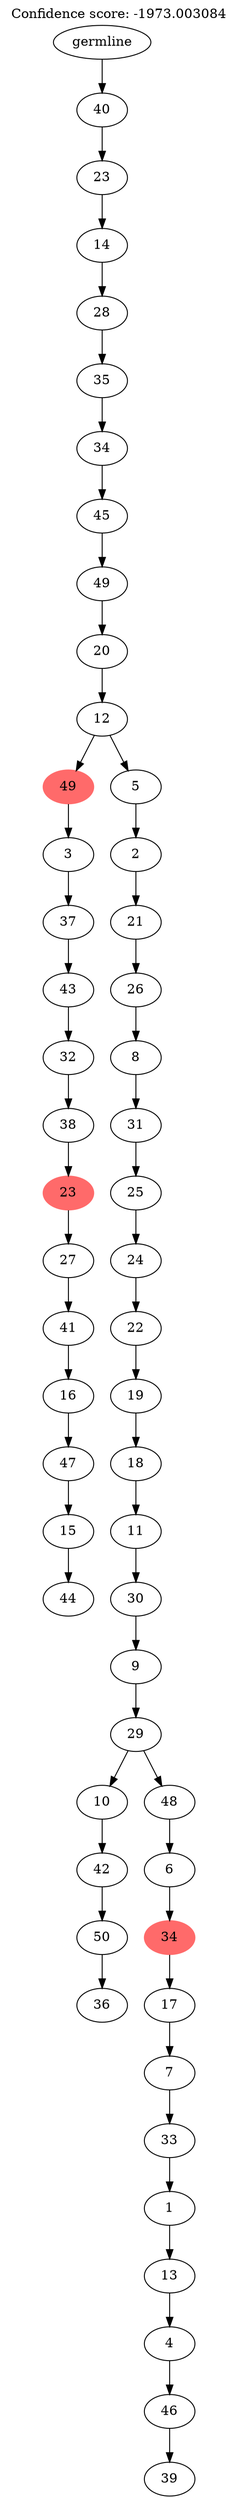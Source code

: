 digraph g {
	"52" -> "53";
	"53" [label="44"];
	"51" -> "52";
	"52" [label="15"];
	"50" -> "51";
	"51" [label="47"];
	"49" -> "50";
	"50" [label="16"];
	"48" -> "49";
	"49" [label="41"];
	"47" -> "48";
	"48" [label="27"];
	"46" -> "47";
	"47" [color=indianred1, style=filled, label="23"];
	"45" -> "46";
	"46" [label="38"];
	"44" -> "45";
	"45" [label="32"];
	"43" -> "44";
	"44" [label="43"];
	"42" -> "43";
	"43" [label="37"];
	"41" -> "42";
	"42" [label="3"];
	"39" -> "40";
	"40" [label="36"];
	"38" -> "39";
	"39" [label="50"];
	"37" -> "38";
	"38" [label="42"];
	"35" -> "36";
	"36" [label="39"];
	"34" -> "35";
	"35" [label="46"];
	"33" -> "34";
	"34" [label="4"];
	"32" -> "33";
	"33" [label="13"];
	"31" -> "32";
	"32" [label="1"];
	"30" -> "31";
	"31" [label="33"];
	"29" -> "30";
	"30" [label="7"];
	"28" -> "29";
	"29" [label="17"];
	"27" -> "28";
	"28" [color=indianred1, style=filled, label="34"];
	"26" -> "27";
	"27" [label="6"];
	"25" -> "26";
	"26" [label="48"];
	"25" -> "37";
	"37" [label="10"];
	"24" -> "25";
	"25" [label="29"];
	"23" -> "24";
	"24" [label="9"];
	"22" -> "23";
	"23" [label="30"];
	"21" -> "22";
	"22" [label="11"];
	"20" -> "21";
	"21" [label="18"];
	"19" -> "20";
	"20" [label="19"];
	"18" -> "19";
	"19" [label="22"];
	"17" -> "18";
	"18" [label="24"];
	"16" -> "17";
	"17" [label="25"];
	"15" -> "16";
	"16" [label="31"];
	"14" -> "15";
	"15" [label="8"];
	"13" -> "14";
	"14" [label="26"];
	"12" -> "13";
	"13" [label="21"];
	"11" -> "12";
	"12" [label="2"];
	"10" -> "11";
	"11" [label="5"];
	"10" -> "41";
	"41" [color=indianred1, style=filled, label="49"];
	"9" -> "10";
	"10" [label="12"];
	"8" -> "9";
	"9" [label="20"];
	"7" -> "8";
	"8" [label="49"];
	"6" -> "7";
	"7" [label="45"];
	"5" -> "6";
	"6" [label="34"];
	"4" -> "5";
	"5" [label="35"];
	"3" -> "4";
	"4" [label="28"];
	"2" -> "3";
	"3" [label="14"];
	"1" -> "2";
	"2" [label="23"];
	"0" -> "1";
	"1" [label="40"];
	"0" [label="germline"];
	labelloc="t";
	label="Confidence score: -1973.003084";
}
